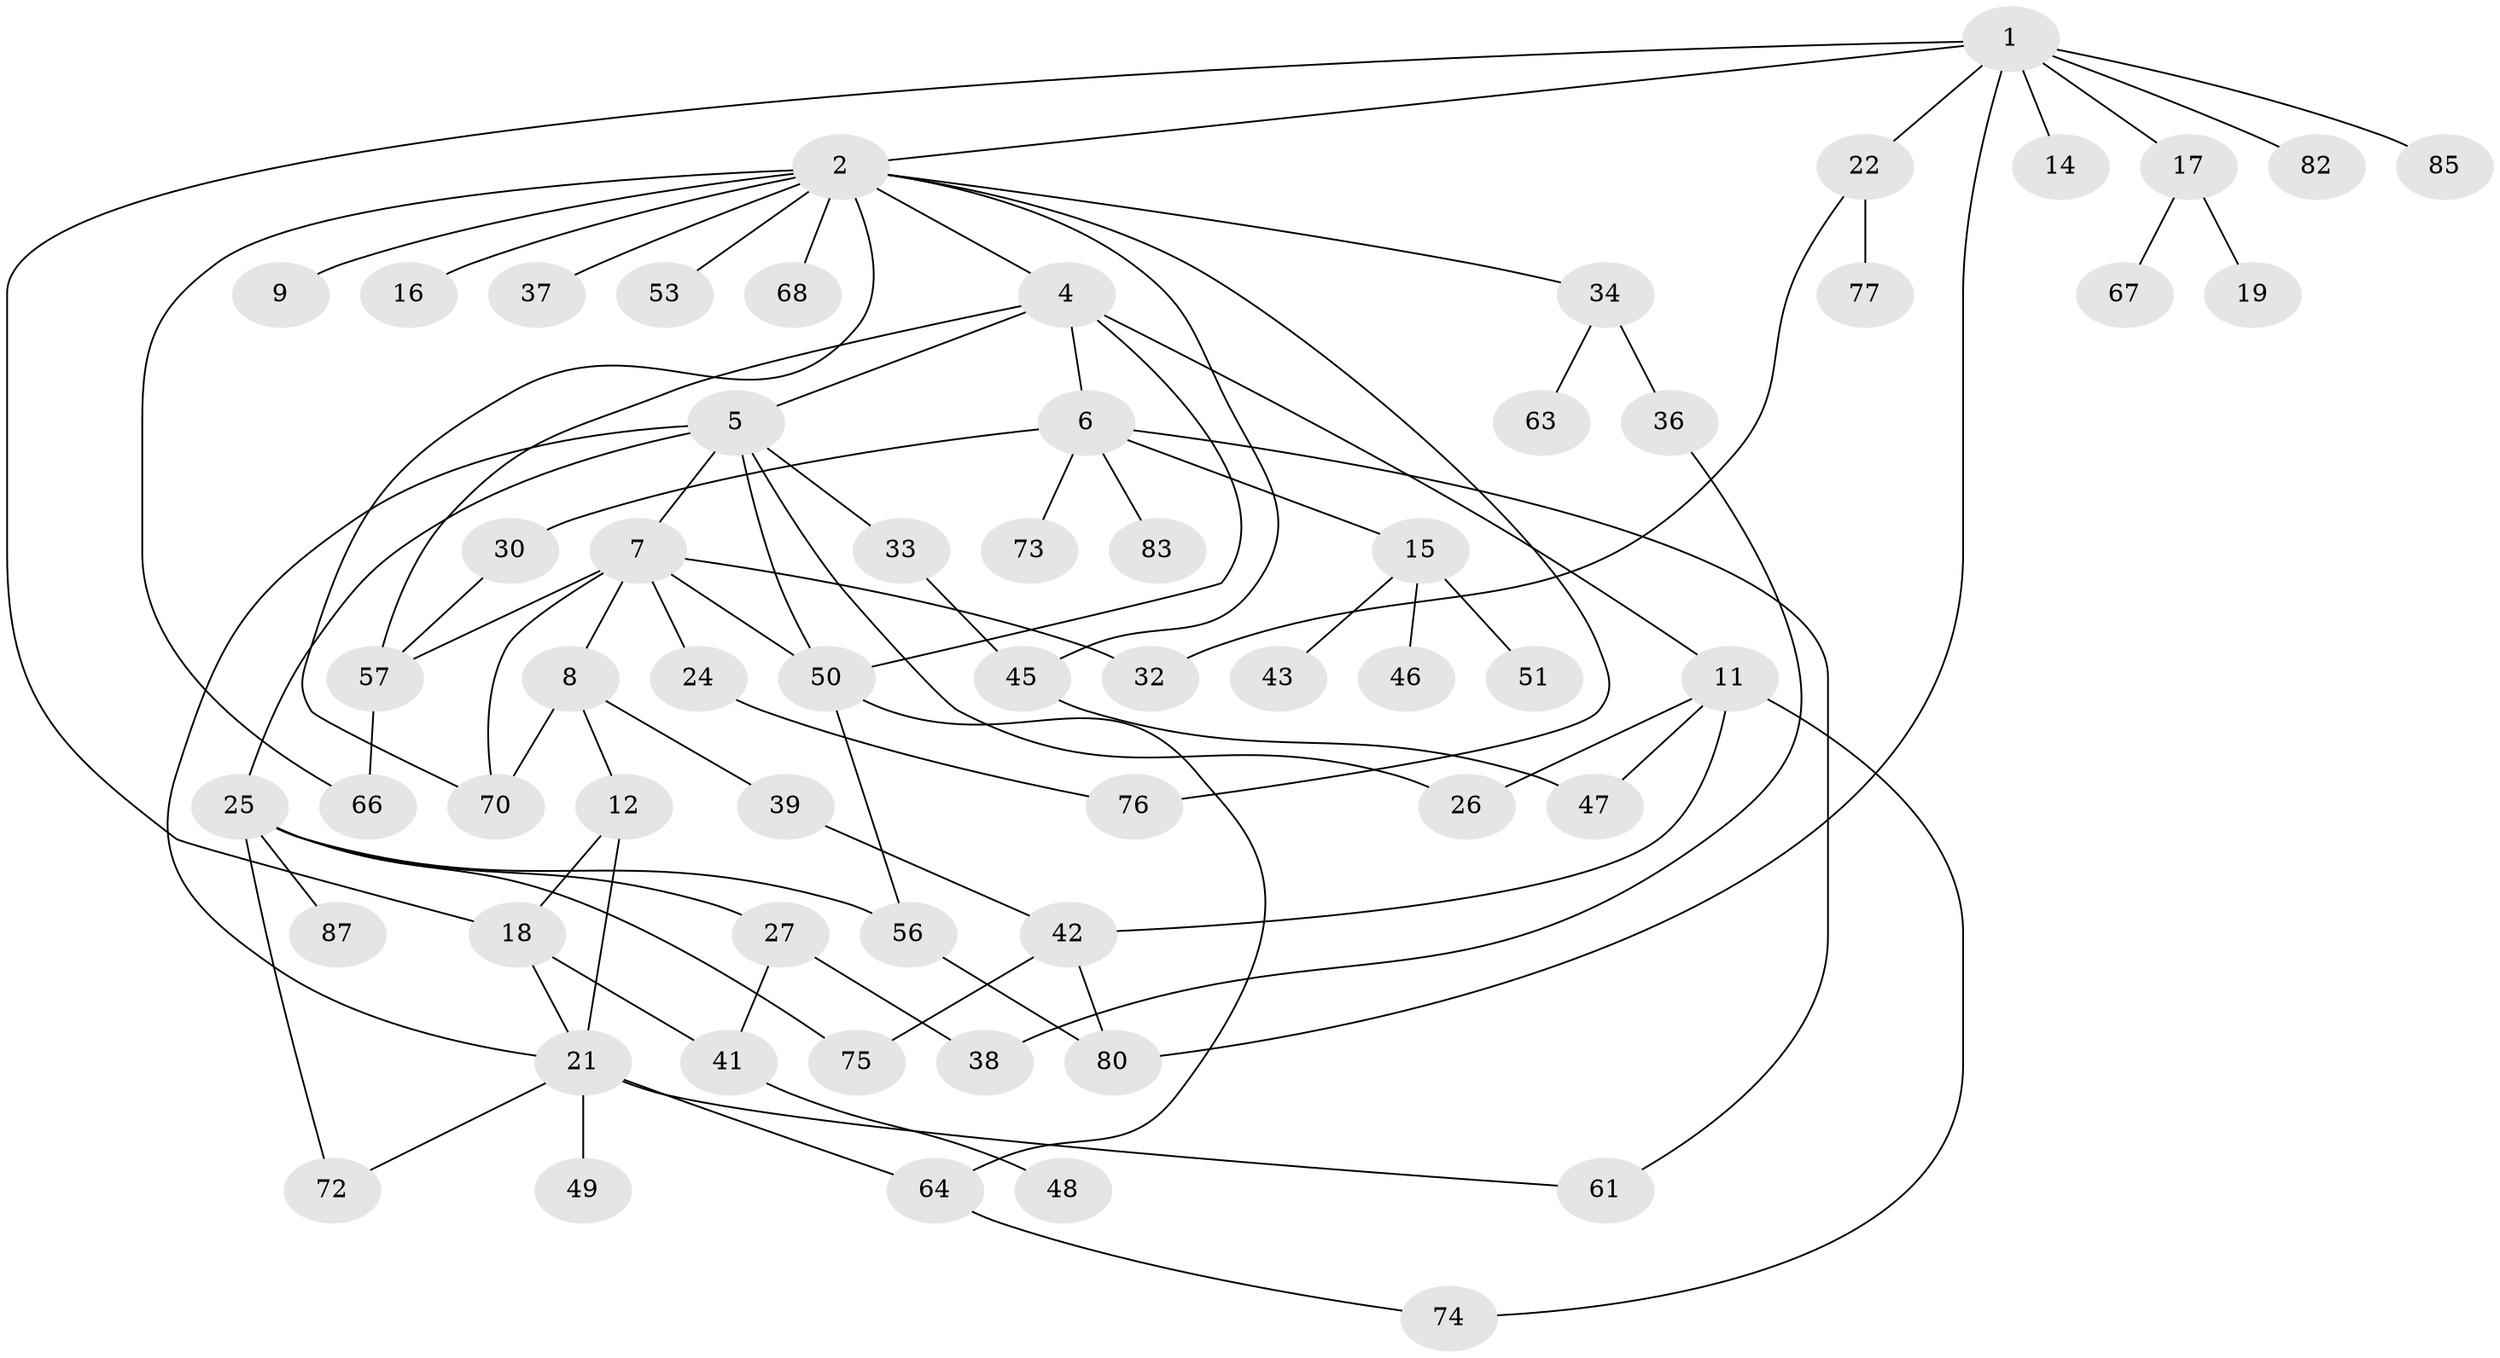 // Generated by graph-tools (version 1.1) at 2025/51/02/27/25 19:51:39]
// undirected, 61 vertices, 86 edges
graph export_dot {
graph [start="1"]
  node [color=gray90,style=filled];
  1 [super="+20"];
  2 [super="+3"];
  4 [super="+35"];
  5 [super="+13"];
  6 [super="+10"];
  7 [super="+28"];
  8 [super="+69"];
  9;
  11 [super="+31"];
  12 [super="+78"];
  14;
  15 [super="+40"];
  16;
  17 [super="+60"];
  18 [super="+29"];
  19;
  21 [super="+71"];
  22 [super="+23"];
  24;
  25 [super="+58"];
  26;
  27;
  30 [super="+52"];
  32;
  33;
  34 [super="+59"];
  36;
  37;
  38 [super="+65"];
  39;
  41 [super="+44"];
  42 [super="+55"];
  43;
  45 [super="+54"];
  46;
  47;
  48;
  49;
  50 [super="+62"];
  51 [super="+88"];
  53;
  56;
  57 [super="+79"];
  61;
  63;
  64 [super="+84"];
  66;
  67;
  68;
  70 [super="+86"];
  72;
  73;
  74;
  75 [super="+81"];
  76;
  77;
  80;
  82;
  83;
  85;
  87;
  1 -- 2;
  1 -- 14;
  1 -- 17;
  1 -- 82;
  1 -- 85;
  1 -- 80;
  1 -- 22;
  1 -- 18;
  2 -- 4;
  2 -- 16;
  2 -- 34;
  2 -- 45;
  2 -- 66;
  2 -- 76;
  2 -- 68;
  2 -- 37;
  2 -- 70;
  2 -- 53;
  2 -- 9;
  4 -- 5;
  4 -- 6;
  4 -- 11;
  4 -- 57;
  4 -- 50;
  5 -- 7;
  5 -- 26;
  5 -- 21;
  5 -- 25;
  5 -- 50;
  5 -- 33;
  6 -- 61;
  6 -- 83;
  6 -- 73;
  6 -- 15;
  6 -- 30;
  7 -- 8;
  7 -- 24;
  7 -- 32;
  7 -- 50;
  7 -- 57;
  7 -- 70;
  8 -- 12;
  8 -- 39;
  8 -- 70;
  11 -- 26;
  11 -- 42;
  11 -- 74;
  11 -- 47;
  12 -- 18;
  12 -- 21;
  15 -- 43;
  15 -- 46;
  15 -- 51;
  17 -- 19;
  17 -- 67;
  18 -- 41;
  18 -- 21;
  21 -- 49;
  21 -- 72;
  21 -- 61;
  21 -- 64;
  22 -- 77;
  22 -- 32;
  24 -- 76;
  25 -- 27;
  25 -- 72;
  25 -- 87;
  25 -- 56;
  25 -- 75;
  27 -- 38;
  27 -- 41;
  30 -- 57;
  33 -- 45;
  34 -- 36 [weight=2];
  34 -- 63;
  36 -- 38;
  39 -- 42;
  41 -- 48;
  42 -- 80;
  42 -- 75;
  45 -- 47;
  50 -- 56;
  50 -- 64;
  56 -- 80;
  57 -- 66;
  64 -- 74;
}
